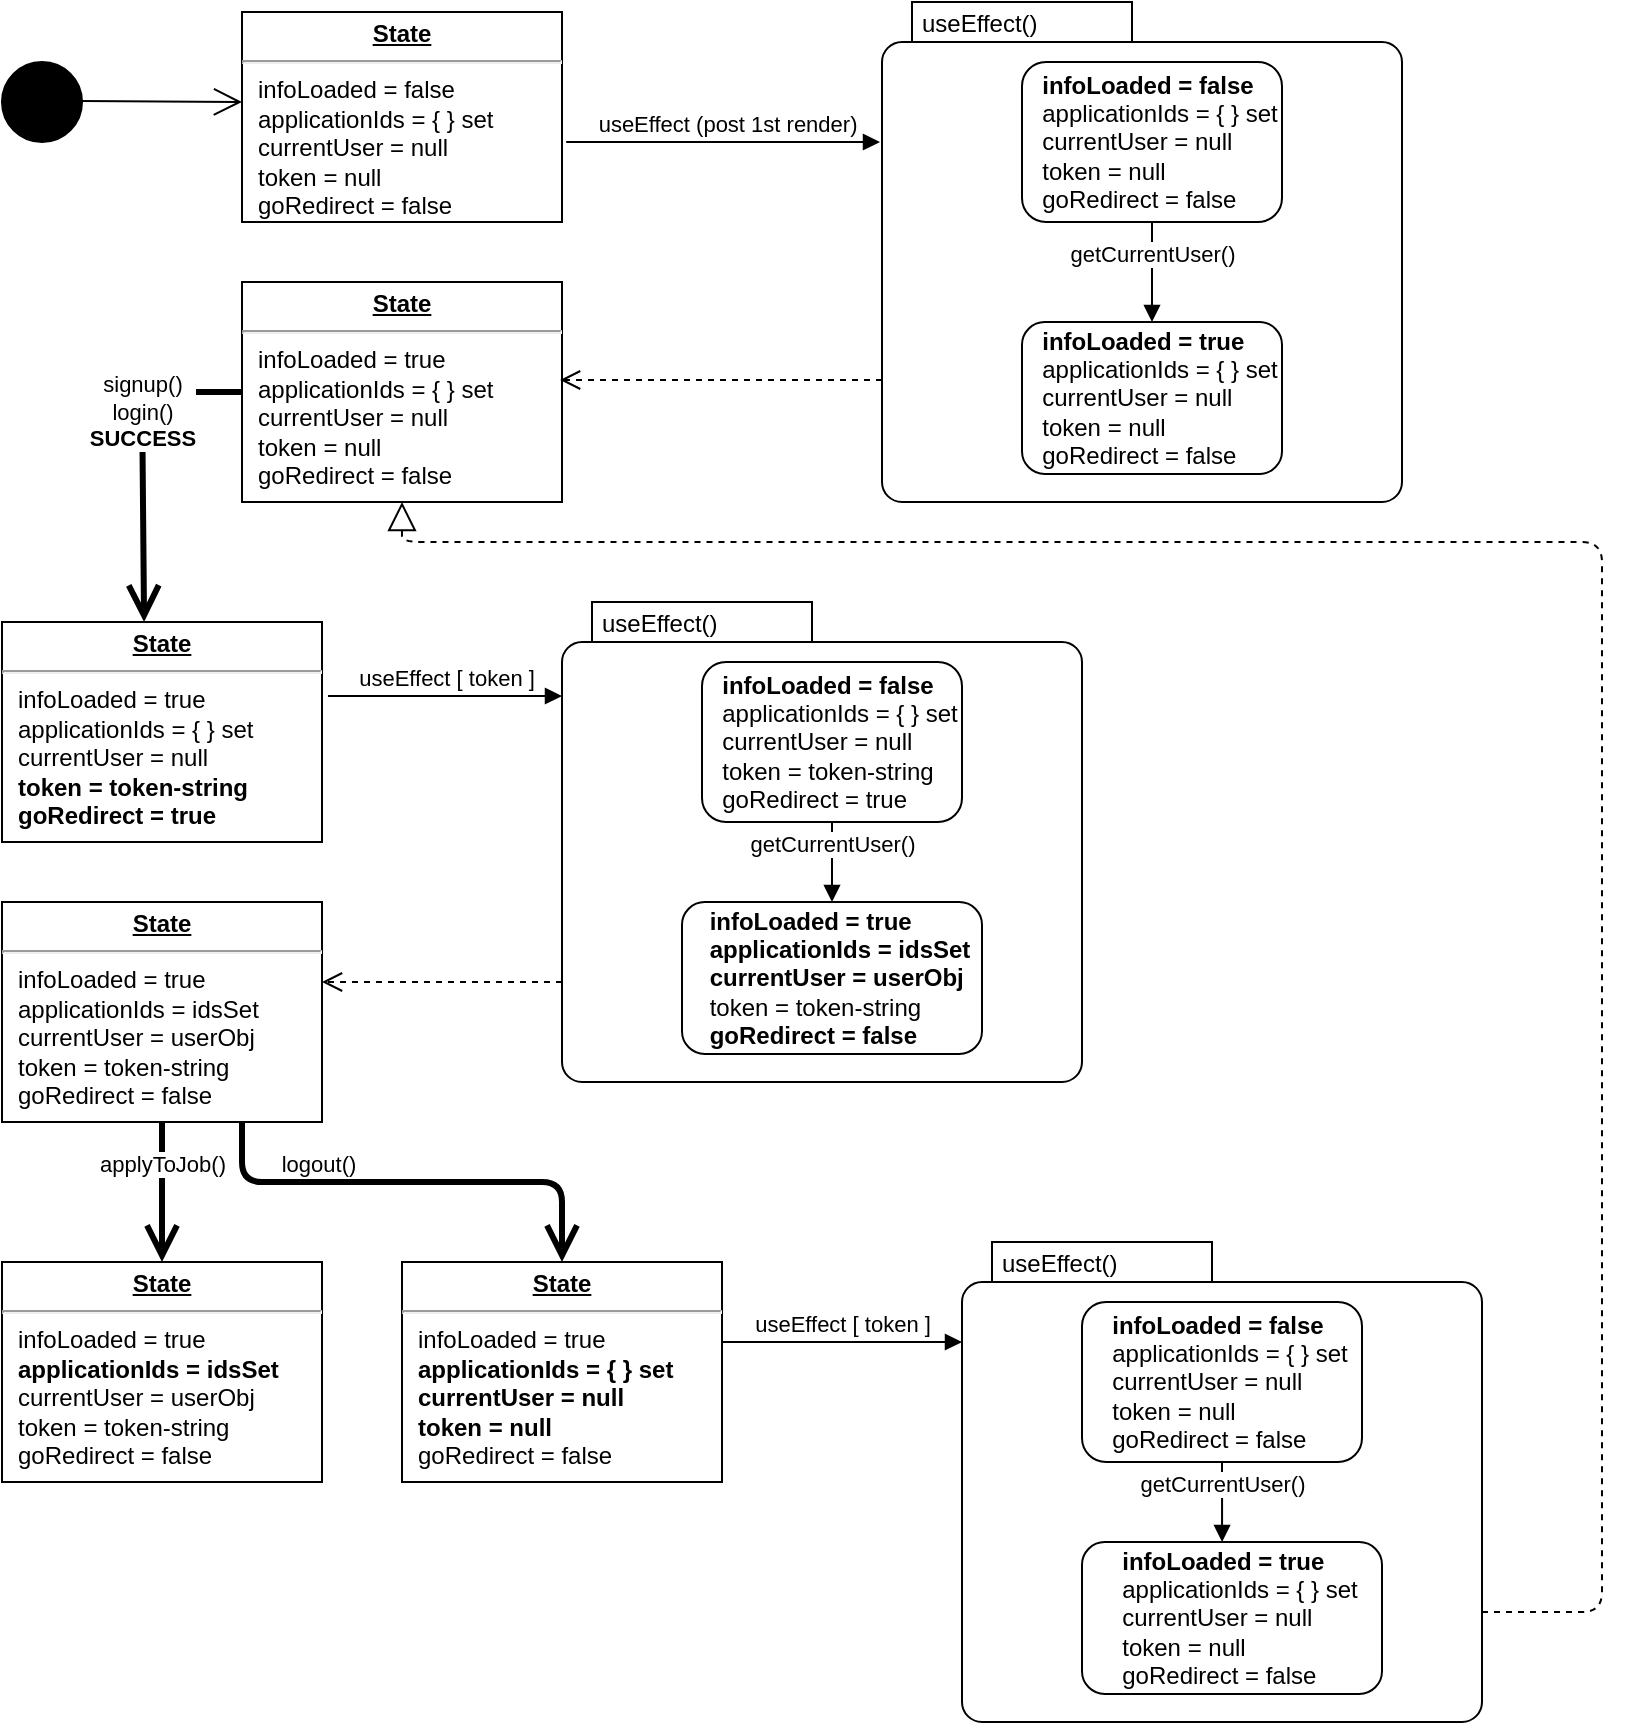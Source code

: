 <mxfile version="13.7.9" type="device"><diagram name="Page-1" id="c4acf3e9-155e-7222-9cf6-157b1a14988f"><mxGraphModel dx="1050" dy="849" grid="1" gridSize="10" guides="1" tooltips="1" connect="1" arrows="1" fold="1" page="1" pageScale="1" pageWidth="850" pageHeight="1100" background="#ffffff" math="0" shadow="0"><root><mxCell id="0"/><mxCell id="1" parent="0"/><mxCell id="HwiIshXuNhleoEZaLYeE-1" value="" style="shape=ellipse;html=1;fillColor=#000000;fontSize=18;fontColor=#ffffff;" vertex="1" parent="1"><mxGeometry x="40" y="40" width="40" height="40" as="geometry"/></mxCell><mxCell id="HwiIshXuNhleoEZaLYeE-2" value="" style="endArrow=open;endFill=1;endSize=12;html=1;" edge="1" parent="1"><mxGeometry width="160" relative="1" as="geometry"><mxPoint x="80" y="59.5" as="sourcePoint"/><mxPoint x="160" y="60" as="targetPoint"/></mxGeometry></mxCell><mxCell id="HwiIshXuNhleoEZaLYeE-3" value="&lt;p style=&quot;margin: 0px ; margin-top: 4px ; text-align: center ; text-decoration: underline&quot;&gt;&lt;b&gt;State&lt;/b&gt;&lt;/p&gt;&lt;hr&gt;&lt;p style=&quot;margin: 0px ; margin-left: 8px&quot;&gt;infoLoaded = false&lt;/p&gt;&lt;p style=&quot;margin: 0px ; margin-left: 8px&quot;&gt;applicationIds = { } set&lt;br&gt;currentUser = null&lt;br&gt;token = null&lt;/p&gt;&lt;p style=&quot;margin: 0px ; margin-left: 8px&quot;&gt;goRedirect = false&lt;/p&gt;" style="verticalAlign=top;align=left;overflow=fill;fontSize=12;fontFamily=Helvetica;html=1;" vertex="1" parent="1"><mxGeometry x="160" y="15" width="160" height="105" as="geometry"/></mxCell><mxCell id="HwiIshXuNhleoEZaLYeE-5" value="&lt;p style=&quot;margin: 0px ; margin-top: 4px ; text-align: center ; text-decoration: underline&quot;&gt;&lt;b&gt;State&lt;/b&gt;&lt;/p&gt;&lt;hr&gt;&lt;p style=&quot;margin: 0px ; margin-left: 8px&quot;&gt;infoLoaded = true&lt;/p&gt;&lt;p style=&quot;margin: 0px ; margin-left: 8px&quot;&gt;applicationIds = { } set&lt;br&gt;currentUser = null&lt;br&gt;token = null&lt;/p&gt;&lt;p style=&quot;margin: 0px ; margin-left: 8px&quot;&gt;goRedirect = false&lt;/p&gt;" style="verticalAlign=top;align=left;overflow=fill;fontSize=12;fontFamily=Helvetica;html=1;" vertex="1" parent="1"><mxGeometry x="160" y="150" width="160" height="110" as="geometry"/></mxCell><mxCell id="HwiIshXuNhleoEZaLYeE-7" value="signup()&lt;br&gt;login()&lt;br&gt;&lt;b&gt;SUCCESS&lt;/b&gt;" style="edgeStyle=none;html=1;endArrow=open;endSize=12;strokeWidth=3;verticalAlign=bottom;entryX=0.444;entryY=0;entryDx=0;entryDy=0;exitX=0;exitY=0.5;exitDx=0;exitDy=0;entryPerimeter=0;" edge="1" parent="1" source="HwiIshXuNhleoEZaLYeE-5" target="HwiIshXuNhleoEZaLYeE-8"><mxGeometry width="160" relative="1" as="geometry"><mxPoint x="160" y="243" as="sourcePoint"/><mxPoint x="190" y="234.5" as="targetPoint"/><Array as="points"><mxPoint x="110" y="205"/></Array></mxGeometry></mxCell><mxCell id="HwiIshXuNhleoEZaLYeE-8" value="&lt;p style=&quot;margin: 0px ; margin-top: 4px ; text-align: center ; text-decoration: underline&quot;&gt;&lt;b&gt;State&lt;/b&gt;&lt;/p&gt;&lt;hr&gt;&lt;p style=&quot;margin: 0px ; margin-left: 8px&quot;&gt;infoLoaded = true&lt;/p&gt;&lt;p style=&quot;margin: 0px ; margin-left: 8px&quot;&gt;applicationIds = { } set&lt;br&gt;currentUser = null&lt;br&gt;&lt;b&gt;token = token-string&lt;/b&gt;&lt;/p&gt;&lt;p style=&quot;margin: 0px ; margin-left: 8px&quot;&gt;&lt;b&gt;goRedirect = true&lt;/b&gt;&lt;/p&gt;" style="verticalAlign=top;align=left;overflow=fill;fontSize=12;fontFamily=Helvetica;html=1;" vertex="1" parent="1"><mxGeometry x="40" y="320" width="160" height="110" as="geometry"/></mxCell><mxCell id="HwiIshXuNhleoEZaLYeE-16" value="&lt;span style=&quot;color: rgb(0 , 0 , 0) ; font-family: &amp;#34;helvetica&amp;#34; ; font-size: 11px ; font-style: normal ; font-weight: 400 ; letter-spacing: normal ; text-align: center ; text-indent: 0px ; text-transform: none ; word-spacing: 0px ; background-color: rgb(255 , 255 , 255) ; display: inline ; float: none&quot;&gt;&amp;nbsp;useEffect (post 1st render)&lt;/span&gt;" style="html=1;verticalAlign=bottom;endArrow=block;exitX=1.013;exitY=0.619;exitDx=0;exitDy=0;exitPerimeter=0;" edge="1" parent="1" source="HwiIshXuNhleoEZaLYeE-3"><mxGeometry relative="1" as="geometry"><mxPoint x="320" y="58" as="sourcePoint"/><mxPoint x="479" y="80" as="targetPoint"/></mxGeometry></mxCell><mxCell id="HwiIshXuNhleoEZaLYeE-17" value="" style="html=1;verticalAlign=bottom;endArrow=open;dashed=1;endSize=8;entryX=0.994;entryY=0.6;entryDx=0;entryDy=0;entryPerimeter=0;" edge="1" parent="1"><mxGeometry relative="1" as="geometry"><mxPoint x="319.04" y="199" as="targetPoint"/><mxPoint x="480" y="199" as="sourcePoint"/><Array as="points"/></mxGeometry></mxCell><mxCell id="HwiIshXuNhleoEZaLYeE-21" value="&lt;p style=&quot;margin: 0px ; margin-top: 4px ; text-align: center ; text-decoration: underline&quot;&gt;&lt;b&gt;State&lt;/b&gt;&lt;/p&gt;&lt;hr&gt;&lt;p style=&quot;margin: 0px ; margin-left: 8px&quot;&gt;infoLoaded = true&lt;/p&gt;&lt;p style=&quot;margin: 0px ; margin-left: 8px&quot;&gt;applicationIds = idsSet&lt;br&gt;currentUser = userObj&lt;br&gt;token = token-string&lt;/p&gt;&lt;p style=&quot;margin: 0px ; margin-left: 8px&quot;&gt;goRedirect = false&lt;/p&gt;" style="verticalAlign=top;align=left;overflow=fill;fontSize=12;fontFamily=Helvetica;html=1;" vertex="1" parent="1"><mxGeometry x="40" y="460" width="160" height="110" as="geometry"/></mxCell><mxCell id="HwiIshXuNhleoEZaLYeE-35" value="useEffect()" style="shape=mxgraph.sysml.compState;align=left;verticalAlign=top;spacingTop=-3;spacingLeft=18;strokeWidth=1;recursiveResize=0;" vertex="1" parent="1"><mxGeometry x="480" y="10" width="260" height="250" as="geometry"/></mxCell><mxCell id="HwiIshXuNhleoEZaLYeE-37" value="&lt;p style=&quot;text-align: left ; margin: 0px 0px 0px 8px&quot;&gt;&lt;b&gt;infoLoaded = false&lt;/b&gt;&lt;/p&gt;&lt;p style=&quot;text-align: left ; margin: 0px 0px 0px 8px&quot;&gt;&lt;span&gt;applicationIds = { } set&lt;/span&gt;&lt;b&gt;&lt;br&gt;&lt;/b&gt;currentUser = null&lt;br&gt;token = null&lt;/p&gt;&lt;p style=&quot;text-align: left ; margin: 0px 0px 0px 8px&quot;&gt;goRedirect = false&lt;/p&gt;" style="strokeColor=inherit;fillColor=inherit;gradientColor=inherit;shape=rect;html=1;rounded=1;whiteSpace=wrap;align=center;" vertex="1" parent="HwiIshXuNhleoEZaLYeE-35"><mxGeometry x="70" y="30" width="130" height="80" as="geometry"/></mxCell><mxCell id="HwiIshXuNhleoEZaLYeE-38" value="&lt;p style=&quot;text-align: left ; margin: 0px 0px 0px 8px&quot;&gt;&lt;b&gt;infoLoaded = true&lt;/b&gt;&lt;/p&gt;&lt;p style=&quot;text-align: left ; margin: 0px 0px 0px 8px&quot;&gt;&lt;span&gt;applicationIds = { } set&lt;/span&gt;&lt;b&gt;&lt;br&gt;&lt;/b&gt;currentUser = null&lt;br&gt;token = null&lt;/p&gt;&lt;p style=&quot;text-align: left ; margin: 0px 0px 0px 8px&quot;&gt;goRedirect = false&lt;/p&gt;" style="strokeColor=inherit;fillColor=inherit;gradientColor=inherit;shape=rect;html=1;rounded=1;whiteSpace=wrap;align=center;" vertex="1" parent="HwiIshXuNhleoEZaLYeE-35"><mxGeometry x="70" y="160" width="130" height="76" as="geometry"/></mxCell><mxCell id="HwiIshXuNhleoEZaLYeE-43" style="edgeStyle=orthogonalEdgeStyle;rounded=0;orthogonalLoop=1;jettySize=auto;html=1;exitX=0.5;exitY=1;exitDx=0;exitDy=0;" edge="1" parent="HwiIshXuNhleoEZaLYeE-35" source="HwiIshXuNhleoEZaLYeE-38" target="HwiIshXuNhleoEZaLYeE-38"><mxGeometry relative="1" as="geometry"/></mxCell><mxCell id="HwiIshXuNhleoEZaLYeE-45" value="getCurrentUser()" style="html=1;verticalAlign=bottom;endArrow=block;entryX=0.5;entryY=0;entryDx=0;entryDy=0;exitX=0.5;exitY=1;exitDx=0;exitDy=0;" edge="1" parent="HwiIshXuNhleoEZaLYeE-35" source="HwiIshXuNhleoEZaLYeE-37" target="HwiIshXuNhleoEZaLYeE-38"><mxGeometry width="80" relative="1" as="geometry"><mxPoint x="-10" y="110" as="sourcePoint"/><mxPoint x="70" y="110" as="targetPoint"/></mxGeometry></mxCell><mxCell id="HwiIshXuNhleoEZaLYeE-49" value="useEffect()" style="shape=mxgraph.sysml.compState;align=left;verticalAlign=top;spacingTop=-3;spacingLeft=18;strokeWidth=1;recursiveResize=0;" vertex="1" parent="1"><mxGeometry x="320" y="310" width="260" height="240" as="geometry"/></mxCell><mxCell id="HwiIshXuNhleoEZaLYeE-50" value="&lt;p style=&quot;text-align: left ; margin: 0px 0px 0px 8px&quot;&gt;&lt;b&gt;infoLoaded = false&lt;/b&gt;&lt;/p&gt;&lt;p style=&quot;text-align: left ; margin: 0px 0px 0px 8px&quot;&gt;applicationIds = { } set&lt;b&gt;&lt;br&gt;&lt;/b&gt;currentUser = null&lt;br&gt;token = token-string&lt;/p&gt;&lt;p style=&quot;text-align: left ; margin: 0px 0px 0px 8px&quot;&gt;goRedirect = true&lt;/p&gt;" style="strokeColor=inherit;fillColor=inherit;gradientColor=inherit;shape=rect;html=1;rounded=1;whiteSpace=wrap;align=center;" vertex="1" parent="HwiIshXuNhleoEZaLYeE-49"><mxGeometry x="70" y="30" width="130" height="80" as="geometry"/></mxCell><mxCell id="HwiIshXuNhleoEZaLYeE-51" value="&lt;p style=&quot;text-align: left ; margin: 0px 0px 0px 8px&quot;&gt;&lt;b&gt;infoLoaded = true&lt;/b&gt;&lt;/p&gt;&lt;p style=&quot;text-align: left ; margin: 0px 0px 0px 8px&quot;&gt;&lt;b&gt;applicationIds = idsSet&lt;/b&gt;&lt;/p&gt;&lt;p style=&quot;text-align: left ; margin: 0px 0px 0px 8px&quot;&gt;&lt;b&gt;currentUser = userObj&lt;/b&gt;&lt;br&gt;token = token-string&lt;/p&gt;&lt;p style=&quot;text-align: left ; margin: 0px 0px 0px 8px&quot;&gt;&lt;b&gt;goRedirect = false&lt;/b&gt;&lt;/p&gt;" style="strokeColor=inherit;fillColor=inherit;gradientColor=inherit;shape=rect;html=1;rounded=1;whiteSpace=wrap;align=center;" vertex="1" parent="HwiIshXuNhleoEZaLYeE-49"><mxGeometry x="60" y="150" width="150" height="76" as="geometry"/></mxCell><mxCell id="HwiIshXuNhleoEZaLYeE-52" style="edgeStyle=orthogonalEdgeStyle;rounded=0;orthogonalLoop=1;jettySize=auto;html=1;exitX=0.5;exitY=1;exitDx=0;exitDy=0;" edge="1" parent="HwiIshXuNhleoEZaLYeE-49" source="HwiIshXuNhleoEZaLYeE-51" target="HwiIshXuNhleoEZaLYeE-51"><mxGeometry relative="1" as="geometry"/></mxCell><mxCell id="HwiIshXuNhleoEZaLYeE-53" value="getCurrentUser()" style="html=1;verticalAlign=bottom;endArrow=block;entryX=0.5;entryY=0;entryDx=0;entryDy=0;exitX=0.5;exitY=1;exitDx=0;exitDy=0;" edge="1" parent="HwiIshXuNhleoEZaLYeE-49" source="HwiIshXuNhleoEZaLYeE-50" target="HwiIshXuNhleoEZaLYeE-51"><mxGeometry width="80" relative="1" as="geometry"><mxPoint x="-10" y="110" as="sourcePoint"/><mxPoint x="70" y="110" as="targetPoint"/></mxGeometry></mxCell><mxCell id="HwiIshXuNhleoEZaLYeE-54" value="&lt;span style=&quot;color: rgb(0 , 0 , 0) ; font-family: &amp;#34;helvetica&amp;#34; ; font-size: 11px ; font-style: normal ; font-weight: 400 ; letter-spacing: normal ; text-align: center ; text-indent: 0px ; text-transform: none ; word-spacing: 0px ; background-color: rgb(255 , 255 , 255) ; display: inline ; float: none&quot;&gt;useEffect [ token ]&lt;/span&gt;" style="html=1;verticalAlign=bottom;endArrow=block;" edge="1" parent="1"><mxGeometry relative="1" as="geometry"><mxPoint x="203" y="357" as="sourcePoint"/><mxPoint x="320" y="357" as="targetPoint"/></mxGeometry></mxCell><mxCell id="HwiIshXuNhleoEZaLYeE-56" value="" style="html=1;verticalAlign=bottom;endArrow=open;dashed=1;endSize=8;entryX=0.994;entryY=0.6;entryDx=0;entryDy=0;entryPerimeter=0;" edge="1" parent="1"><mxGeometry relative="1" as="geometry"><mxPoint x="200.0" y="500" as="targetPoint"/><mxPoint x="320" y="500" as="sourcePoint"/><Array as="points"/></mxGeometry></mxCell><mxCell id="HwiIshXuNhleoEZaLYeE-58" value="applyToJob()" style="edgeStyle=none;html=1;endArrow=open;endSize=12;strokeWidth=3;verticalAlign=bottom;exitX=0.5;exitY=1;exitDx=0;exitDy=0;" edge="1" parent="1"><mxGeometry x="-0.143" width="160" relative="1" as="geometry"><mxPoint x="120" y="570" as="sourcePoint"/><mxPoint x="120" y="640" as="targetPoint"/><mxPoint as="offset"/></mxGeometry></mxCell><mxCell id="HwiIshXuNhleoEZaLYeE-61" value="&lt;p style=&quot;margin: 0px ; margin-top: 4px ; text-align: center ; text-decoration: underline&quot;&gt;&lt;b&gt;State&lt;/b&gt;&lt;/p&gt;&lt;hr&gt;&lt;p style=&quot;margin: 0px ; margin-left: 8px&quot;&gt;infoLoaded = true&lt;/p&gt;&lt;p style=&quot;margin: 0px ; margin-left: 8px&quot;&gt;&lt;b&gt;applicationIds = idsSet&lt;/b&gt;&lt;br&gt;currentUser = userObj&lt;br&gt;token = token-string&lt;/p&gt;&lt;p style=&quot;margin: 0px ; margin-left: 8px&quot;&gt;goRedirect = false&lt;/p&gt;" style="verticalAlign=top;align=left;overflow=fill;fontSize=12;fontFamily=Helvetica;html=1;" vertex="1" parent="1"><mxGeometry x="40" y="640" width="160" height="110" as="geometry"/></mxCell><mxCell id="HwiIshXuNhleoEZaLYeE-62" value="logout()" style="edgeStyle=none;html=1;endArrow=open;endSize=12;strokeWidth=3;verticalAlign=bottom;exitX=0.5;exitY=1;exitDx=0;exitDy=0;" edge="1" parent="1"><mxGeometry x="-0.412" width="160" relative="1" as="geometry"><mxPoint x="160" y="570" as="sourcePoint"/><mxPoint x="320" y="640" as="targetPoint"/><Array as="points"><mxPoint x="160" y="600"/><mxPoint x="320" y="600"/></Array><mxPoint as="offset"/></mxGeometry></mxCell><mxCell id="HwiIshXuNhleoEZaLYeE-63" value="&lt;p style=&quot;margin: 0px ; margin-top: 4px ; text-align: center ; text-decoration: underline&quot;&gt;&lt;b&gt;State&lt;/b&gt;&lt;/p&gt;&lt;hr&gt;&lt;p style=&quot;margin: 0px 0px 0px 8px&quot;&gt;infoLoaded = true&lt;/p&gt;&lt;p style=&quot;margin: 0px 0px 0px 8px&quot;&gt;&lt;b&gt;applicationIds = { } set&lt;/b&gt;&lt;br&gt;&lt;b&gt;currentUser = null&lt;/b&gt;&lt;br&gt;&lt;b&gt;token = null&lt;/b&gt;&lt;/p&gt;&lt;p style=&quot;margin: 0px 0px 0px 8px&quot;&gt;goRedirect = false&lt;/p&gt;" style="verticalAlign=top;align=left;overflow=fill;fontSize=12;fontFamily=Helvetica;html=1;" vertex="1" parent="1"><mxGeometry x="240" y="640" width="160" height="110" as="geometry"/></mxCell><mxCell id="HwiIshXuNhleoEZaLYeE-64" value="useEffect()" style="shape=mxgraph.sysml.compState;align=left;verticalAlign=top;spacingTop=-3;spacingLeft=18;strokeWidth=1;recursiveResize=0;" vertex="1" parent="1"><mxGeometry x="520" y="630" width="260" height="240" as="geometry"/></mxCell><mxCell id="HwiIshXuNhleoEZaLYeE-65" value="&lt;p style=&quot;text-align: left ; margin: 0px 0px 0px 8px&quot;&gt;&lt;b&gt;infoLoaded = false&lt;/b&gt;&lt;/p&gt;&lt;p style=&quot;text-align: left ; margin: 0px 0px 0px 8px&quot;&gt;applicationIds = { } set&lt;br&gt;currentUser = null&lt;br&gt;token = null&lt;/p&gt;&lt;p style=&quot;text-align: left ; margin: 0px 0px 0px 8px&quot;&gt;goRedirect = false&lt;/p&gt;" style="strokeColor=inherit;fillColor=inherit;gradientColor=inherit;shape=rect;html=1;rounded=1;whiteSpace=wrap;align=center;" vertex="1" parent="HwiIshXuNhleoEZaLYeE-64"><mxGeometry x="60" y="30" width="140" height="80" as="geometry"/></mxCell><mxCell id="HwiIshXuNhleoEZaLYeE-66" value="&lt;p style=&quot;text-align: left ; margin: 0px 0px 0px 8px&quot;&gt;&lt;b&gt;infoLoaded = true&lt;/b&gt;&lt;/p&gt;&lt;p style=&quot;text-align: left ; margin: 0px 0px 0px 8px&quot;&gt;applicationIds = { } set&lt;br&gt;currentUser = null&lt;br&gt;token = null&lt;/p&gt;&lt;p style=&quot;text-align: left ; margin: 0px 0px 0px 8px&quot;&gt;goRedirect = false&lt;/p&gt;" style="strokeColor=inherit;fillColor=inherit;gradientColor=inherit;shape=rect;html=1;rounded=1;whiteSpace=wrap;align=center;" vertex="1" parent="HwiIshXuNhleoEZaLYeE-64"><mxGeometry x="60" y="150" width="150" height="76" as="geometry"/></mxCell><mxCell id="HwiIshXuNhleoEZaLYeE-67" style="edgeStyle=orthogonalEdgeStyle;rounded=0;orthogonalLoop=1;jettySize=auto;html=1;exitX=0.5;exitY=1;exitDx=0;exitDy=0;" edge="1" parent="HwiIshXuNhleoEZaLYeE-64" source="HwiIshXuNhleoEZaLYeE-66" target="HwiIshXuNhleoEZaLYeE-66"><mxGeometry relative="1" as="geometry"/></mxCell><mxCell id="HwiIshXuNhleoEZaLYeE-68" value="getCurrentUser()" style="html=1;verticalAlign=bottom;endArrow=block;entryX=0.467;entryY=0;entryDx=0;entryDy=0;exitX=0.5;exitY=1;exitDx=0;exitDy=0;entryPerimeter=0;" edge="1" parent="HwiIshXuNhleoEZaLYeE-64" source="HwiIshXuNhleoEZaLYeE-65" target="HwiIshXuNhleoEZaLYeE-66"><mxGeometry width="80" relative="1" as="geometry"><mxPoint x="-10" y="110" as="sourcePoint"/><mxPoint x="70" y="110" as="targetPoint"/></mxGeometry></mxCell><mxCell id="HwiIshXuNhleoEZaLYeE-69" value="&lt;span style=&quot;color: rgb(0 , 0 , 0) ; font-family: &amp;#34;helvetica&amp;#34; ; font-size: 11px ; font-style: normal ; font-weight: 400 ; letter-spacing: normal ; text-align: center ; text-indent: 0px ; text-transform: none ; word-spacing: 0px ; background-color: rgb(255 , 255 , 255) ; display: inline ; float: none&quot;&gt;useEffect [ token ]&lt;/span&gt;" style="html=1;verticalAlign=bottom;endArrow=block;" edge="1" parent="HwiIshXuNhleoEZaLYeE-64"><mxGeometry relative="1" as="geometry"><mxPoint x="-120" y="50" as="sourcePoint"/><mxPoint y="50" as="targetPoint"/></mxGeometry></mxCell><mxCell id="HwiIshXuNhleoEZaLYeE-72" value="" style="endArrow=block;dashed=1;endFill=0;endSize=12;html=1;entryX=0.5;entryY=1;entryDx=0;entryDy=0;exitX=1;exitY=0;exitDx=0;exitDy=185;exitPerimeter=0;" edge="1" parent="1" source="HwiIshXuNhleoEZaLYeE-64" target="HwiIshXuNhleoEZaLYeE-5"><mxGeometry width="160" relative="1" as="geometry"><mxPoint x="780" y="760" as="sourcePoint"/><mxPoint x="600" y="280" as="targetPoint"/><Array as="points"><mxPoint x="840" y="815"/><mxPoint x="840" y="280"/><mxPoint x="240" y="280"/></Array></mxGeometry></mxCell></root></mxGraphModel></diagram></mxfile>